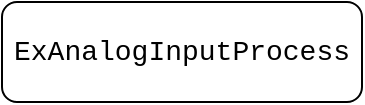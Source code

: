 <mxfile version="24.7.17">
  <diagram name="第 1 页" id="_pvCDaWZoxReVYvZeunP">
    <mxGraphModel dx="868" dy="478" grid="1" gridSize="10" guides="1" tooltips="1" connect="1" arrows="1" fold="1" page="1" pageScale="1" pageWidth="827" pageHeight="1169" math="0" shadow="0">
      <root>
        <mxCell id="0" />
        <mxCell id="1" parent="0" />
        <mxCell id="-6CV_cl3STBcPkpSoOHj-21" value="&lt;div style=&quot;background-color: rgb(255, 255, 255); font-family: Consolas, &amp;quot;Courier New&amp;quot;, monospace; font-size: 14px; line-height: 19px; white-space: pre;&quot;&gt;&lt;div style=&quot;line-height: 19px;&quot;&gt;ExAnalogInputProcess&lt;span style=&quot;&quot; class=&quot;fluent-read-loading&quot;&gt;&lt;/span&gt;&lt;/div&gt;&lt;/div&gt;" style="rounded=1;whiteSpace=wrap;html=1;fontColor=default;" vertex="1" parent="1">
          <mxGeometry x="80" y="120" width="180" height="50" as="geometry" />
        </mxCell>
      </root>
    </mxGraphModel>
  </diagram>
</mxfile>
